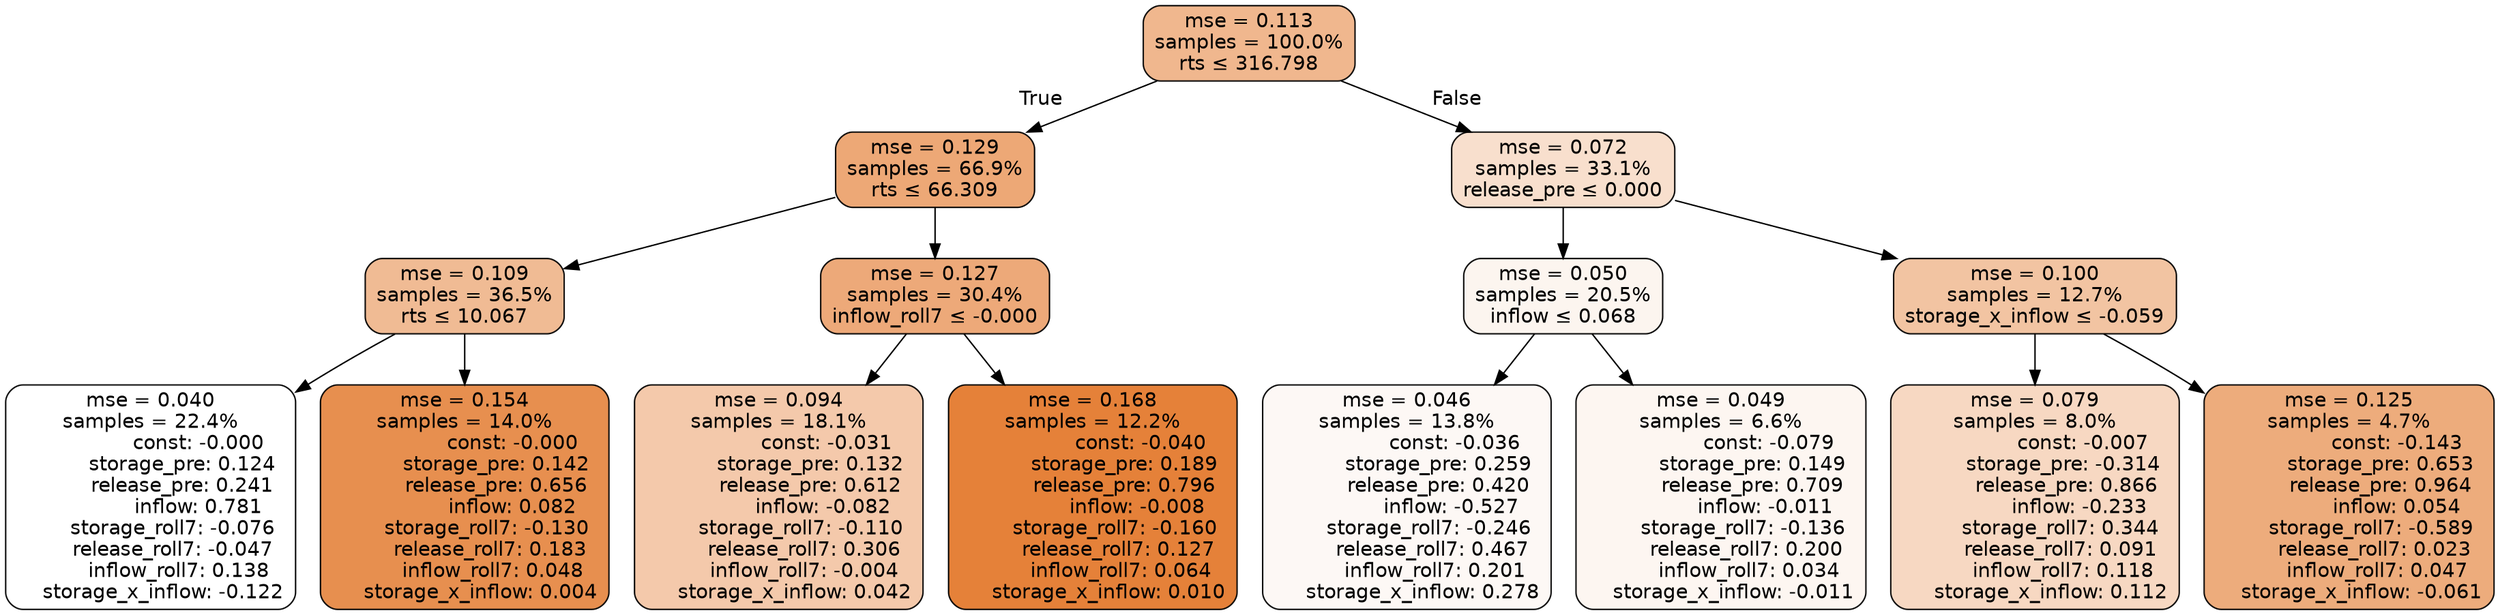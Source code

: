 digraph tree {
bgcolor="transparent"
node [shape=rectangle, style="filled, rounded", color="black", fontname=helvetica] ;
edge [fontname=helvetica] ;
	"0" [label="mse = 0.113
samples = 100.0%
rts &le; 316.798", fillcolor="#f0b78e"]
	"1" [label="mse = 0.129
samples = 66.9%
rts &le; 66.309", fillcolor="#eda876"]
	"2" [label="mse = 0.109
samples = 36.5%
rts &le; 10.067", fillcolor="#f0bb94"]
	"3" [label="mse = 0.040
samples = 22.4%
               const: -0.000
          storage_pre: 0.124
          release_pre: 0.241
               inflow: 0.781
       storage_roll7: -0.076
       release_roll7: -0.047
         inflow_roll7: 0.138
    storage_x_inflow: -0.122", fillcolor="#ffffff"]
	"4" [label="mse = 0.154
samples = 14.0%
               const: -0.000
          storage_pre: 0.142
          release_pre: 0.656
               inflow: 0.082
       storage_roll7: -0.130
        release_roll7: 0.183
         inflow_roll7: 0.048
     storage_x_inflow: 0.004", fillcolor="#e78f4f"]
	"5" [label="mse = 0.127
samples = 30.4%
inflow_roll7 &le; -0.000", fillcolor="#eda979"]
	"6" [label="mse = 0.094
samples = 18.1%
               const: -0.031
          storage_pre: 0.132
          release_pre: 0.612
              inflow: -0.082
       storage_roll7: -0.110
        release_roll7: 0.306
        inflow_roll7: -0.004
     storage_x_inflow: 0.042", fillcolor="#f4c9ab"]
	"7" [label="mse = 0.168
samples = 12.2%
               const: -0.040
          storage_pre: 0.189
          release_pre: 0.796
              inflow: -0.008
       storage_roll7: -0.160
        release_roll7: 0.127
         inflow_roll7: 0.064
     storage_x_inflow: 0.010", fillcolor="#e58139"]
	"8" [label="mse = 0.072
samples = 33.1%
release_pre &le; 0.000", fillcolor="#f8dfcd"]
	"9" [label="mse = 0.050
samples = 20.5%
inflow &le; 0.068", fillcolor="#fcf5ef"]
	"10" [label="mse = 0.046
samples = 13.8%
               const: -0.036
          storage_pre: 0.259
          release_pre: 0.420
              inflow: -0.527
       storage_roll7: -0.246
        release_roll7: 0.467
         inflow_roll7: 0.201
     storage_x_inflow: 0.278", fillcolor="#fdf8f5"]
	"11" [label="mse = 0.049
samples = 6.6%
               const: -0.079
          storage_pre: 0.149
          release_pre: 0.709
              inflow: -0.011
       storage_roll7: -0.136
        release_roll7: 0.200
         inflow_roll7: 0.034
    storage_x_inflow: -0.011", fillcolor="#fdf6f1"]
	"12" [label="mse = 0.100
samples = 12.7%
storage_x_inflow &le; -0.059", fillcolor="#f2c4a2"]
	"13" [label="mse = 0.079
samples = 8.0%
               const: -0.007
         storage_pre: -0.314
          release_pre: 0.866
              inflow: -0.233
        storage_roll7: 0.344
        release_roll7: 0.091
         inflow_roll7: 0.118
     storage_x_inflow: 0.112", fillcolor="#f7d8c2"]
	"14" [label="mse = 0.125
samples = 4.7%
               const: -0.143
          storage_pre: 0.653
          release_pre: 0.964
               inflow: 0.054
       storage_roll7: -0.589
        release_roll7: 0.023
         inflow_roll7: 0.047
    storage_x_inflow: -0.061", fillcolor="#edac7c"]

	"0" -> "1" [labeldistance=2.5, labelangle=45, headlabel="True"]
	"1" -> "2"
	"2" -> "3"
	"2" -> "4"
	"1" -> "5"
	"5" -> "6"
	"5" -> "7"
	"0" -> "8" [labeldistance=2.5, labelangle=-45, headlabel="False"]
	"8" -> "9"
	"9" -> "10"
	"9" -> "11"
	"8" -> "12"
	"12" -> "13"
	"12" -> "14"
}